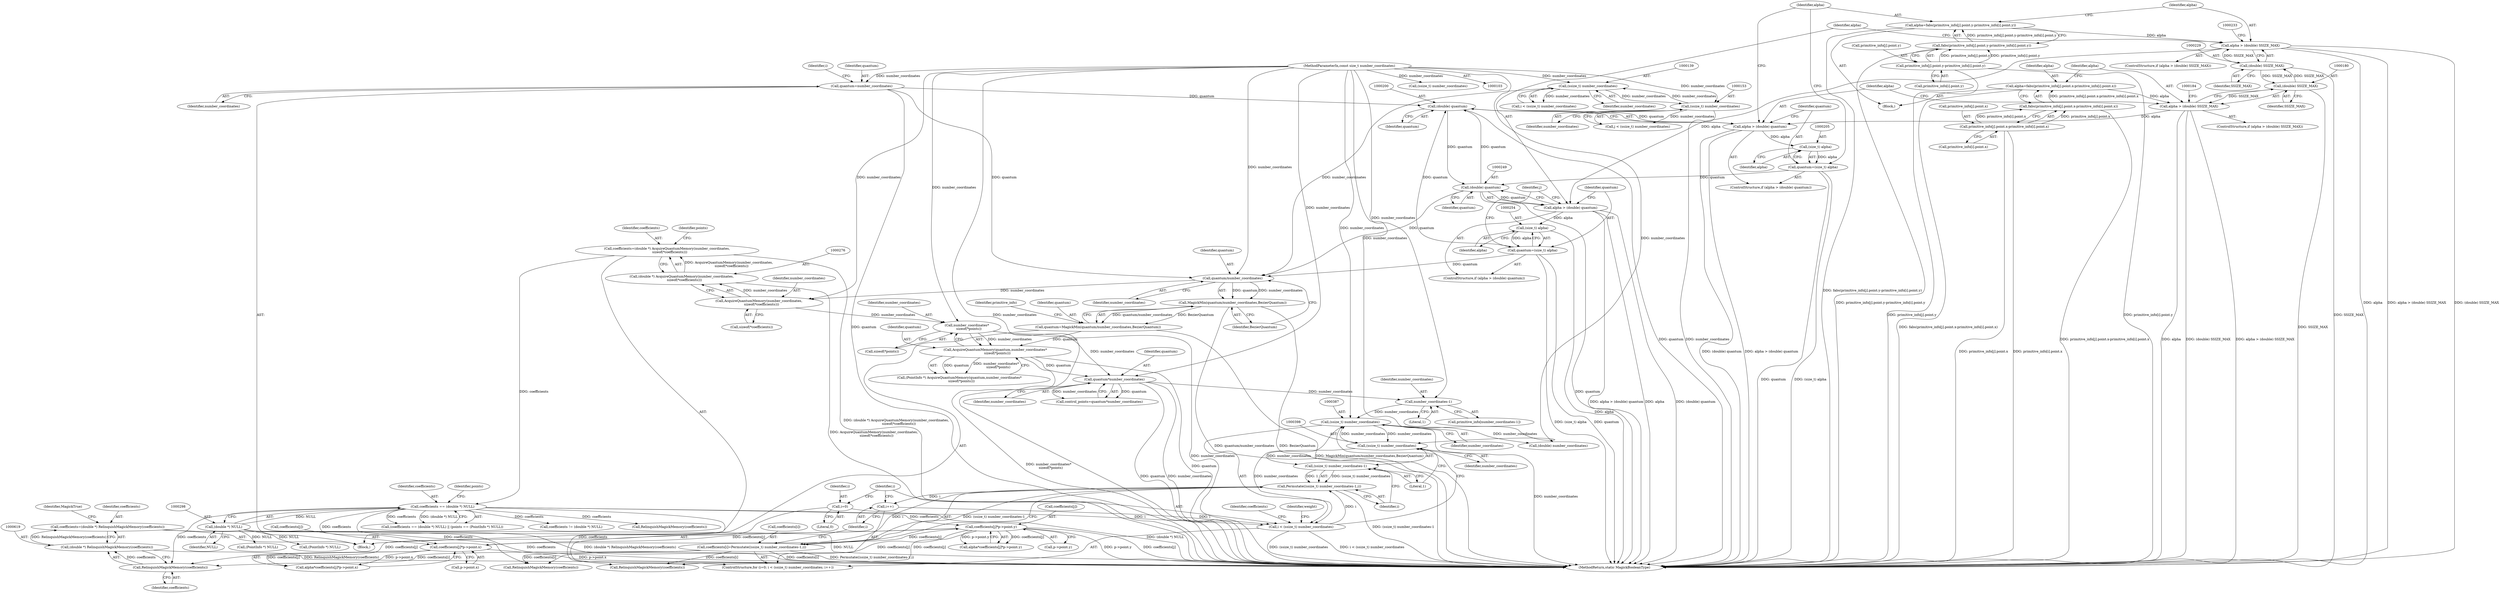 digraph "0_ImageMagick_ecf7c6b288e11e7e7f75387c5e9e93e423b98397@pointer" {
"1000616" [label="(Call,coefficients=(double *) RelinquishMagickMemory(coefficients))"];
"1000618" [label="(Call,(double *) RelinquishMagickMemory(coefficients))"];
"1000620" [label="(Call,RelinquishMagickMemory(coefficients))"];
"1000295" [label="(Call,coefficients == (double *) NULL)"];
"1000273" [label="(Call,coefficients=(double *) AcquireQuantumMemory(number_coordinates,\n     sizeof(*coefficients)))"];
"1000275" [label="(Call,(double *) AcquireQuantumMemory(number_coordinates,\n     sizeof(*coefficients)))"];
"1000277" [label="(Call,AcquireQuantumMemory(number_coordinates,\n     sizeof(*coefficients)))"];
"1000259" [label="(Call,quantum/number_coordinates)"];
"1000129" [label="(Call,quantum=number_coordinates)"];
"1000105" [label="(MethodParameterIn,const size_t number_coordinates)"];
"1000251" [label="(Call,quantum=(size_t) alpha)"];
"1000253" [label="(Call,(size_t) alpha)"];
"1000246" [label="(Call,alpha > (double) quantum)"];
"1000226" [label="(Call,alpha > (double) SSIZE_MAX)"];
"1000207" [label="(Call,alpha=fabs(primitive_info[j].point.y-primitive_info[i].point.y))"];
"1000209" [label="(Call,fabs(primitive_info[j].point.y-primitive_info[i].point.y))"];
"1000210" [label="(Call,primitive_info[j].point.y-primitive_info[i].point.y)"];
"1000228" [label="(Call,(double) SSIZE_MAX)"];
"1000179" [label="(Call,(double) SSIZE_MAX)"];
"1000248" [label="(Call,(double) quantum)"];
"1000199" [label="(Call,(double) quantum)"];
"1000202" [label="(Call,quantum=(size_t) alpha)"];
"1000204" [label="(Call,(size_t) alpha)"];
"1000197" [label="(Call,alpha > (double) quantum)"];
"1000177" [label="(Call,alpha > (double) SSIZE_MAX)"];
"1000158" [label="(Call,alpha=fabs(primitive_info[j].point.x-primitive_info[i].point.x))"];
"1000160" [label="(Call,fabs(primitive_info[j].point.x-primitive_info[i].point.x))"];
"1000161" [label="(Call,primitive_info[j].point.x-primitive_info[i].point.x)"];
"1000138" [label="(Call,(ssize_t) number_coordinates)"];
"1000152" [label="(Call,(ssize_t) number_coordinates)"];
"1000297" [label="(Call,(double *) NULL)"];
"1000391" [label="(Call,coefficients[i]=Permutate((ssize_t) number_coordinates-1,i))"];
"1000395" [label="(Call,Permutate((ssize_t) number_coordinates-1,i))"];
"1000396" [label="(Call,(ssize_t) number_coordinates-1)"];
"1000397" [label="(Call,(ssize_t) number_coordinates)"];
"1000386" [label="(Call,(ssize_t) number_coordinates)"];
"1000376" [label="(Call,number_coordinates-1)"];
"1000345" [label="(Call,quantum*number_coordinates)"];
"1000286" [label="(Call,AcquireQuantumMemory(quantum,number_coordinates*\n    sizeof(*points)))"];
"1000256" [label="(Call,quantum=MagickMin(quantum/number_coordinates,BezierQuantum))"];
"1000258" [label="(Call,MagickMin(quantum/number_coordinates,BezierQuantum))"];
"1000288" [label="(Call,number_coordinates*\n    sizeof(*points))"];
"1000384" [label="(Call,i < (ssize_t) number_coordinates)"];
"1000389" [label="(Call,i++)"];
"1000381" [label="(Call,i=0)"];
"1000476" [label="(Call,coefficients[j]*p->point.y)"];
"1000461" [label="(Call,coefficients[j]*p->point.x)"];
"1000283" [label="(Identifier,points)"];
"1000227" [label="(Identifier,alpha)"];
"1000204" [label="(Call,(size_t) alpha)"];
"1000465" [label="(Call,p->point.x)"];
"1000400" [label="(Literal,1)"];
"1000177" [label="(Call,alpha > (double) SSIZE_MAX)"];
"1000388" [label="(Identifier,number_coordinates)"];
"1000385" [label="(Identifier,i)"];
"1000226" [label="(Call,alpha > (double) SSIZE_MAX)"];
"1000275" [label="(Call,(double *) AcquireQuantumMemory(number_coordinates,\n     sizeof(*coefficients)))"];
"1000279" [label="(Call,sizeof(*coefficients))"];
"1000277" [label="(Call,AcquireQuantumMemory(number_coordinates,\n     sizeof(*coefficients)))"];
"1000134" [label="(Identifier,i)"];
"1000252" [label="(Identifier,quantum)"];
"1000367" [label="(Call,RelinquishMagickMemory(coefficients))"];
"1000623" [label="(Identifier,MagickTrue)"];
"1000203" [label="(Identifier,quantum)"];
"1000264" [label="(Identifier,primitive_info)"];
"1000399" [label="(Identifier,number_coordinates)"];
"1000386" [label="(Call,(ssize_t) number_coordinates)"];
"1000257" [label="(Identifier,quantum)"];
"1000250" [label="(Identifier,quantum)"];
"1000129" [label="(Call,quantum=number_coordinates)"];
"1000201" [label="(Identifier,quantum)"];
"1000302" [label="(Call,(PointInfo *) NULL)"];
"1000301" [label="(Identifier,points)"];
"1000260" [label="(Identifier,quantum)"];
"1000624" [label="(MethodReturn,static MagickBooleanType)"];
"1000297" [label="(Call,(double *) NULL)"];
"1000225" [label="(ControlStructure,if (alpha > (double) SSIZE_MAX))"];
"1000246" [label="(Call,alpha > (double) quantum)"];
"1000179" [label="(Call,(double) SSIZE_MAX)"];
"1000181" [label="(Identifier,SSIZE_MAX)"];
"1000131" [label="(Identifier,number_coordinates)"];
"1000199" [label="(Call,(double) quantum)"];
"1000209" [label="(Call,fabs(primitive_info[j].point.y-primitive_info[i].point.y))"];
"1000258" [label="(Call,MagickMin(quantum/number_coordinates,BezierQuantum))"];
"1000299" [label="(Identifier,NULL)"];
"1000564" [label="(Call,RelinquishMagickMemory(coefficients))"];
"1000480" [label="(Call,p->point.y)"];
"1000286" [label="(Call,AcquireQuantumMemory(quantum,number_coordinates*\n    sizeof(*points)))"];
"1000152" [label="(Call,(ssize_t) number_coordinates)"];
"1000253" [label="(Call,(size_t) alpha)"];
"1000381" [label="(Call,i=0)"];
"1000230" [label="(Identifier,SSIZE_MAX)"];
"1000439" [label="(Call,(double) number_coordinates)"];
"1000198" [label="(Identifier,alpha)"];
"1000261" [label="(Identifier,number_coordinates)"];
"1000159" [label="(Identifier,alpha)"];
"1000105" [label="(MethodParameterIn,const size_t number_coordinates)"];
"1000162" [label="(Call,primitive_info[j].point.x)"];
"1000140" [label="(Identifier,number_coordinates)"];
"1000138" [label="(Call,(ssize_t) number_coordinates)"];
"1000157" [label="(Block,)"];
"1000392" [label="(Call,coefficients[i])"];
"1000345" [label="(Call,quantum*number_coordinates)"];
"1000259" [label="(Call,quantum/number_coordinates)"];
"1000376" [label="(Call,number_coordinates-1)"];
"1000382" [label="(Identifier,i)"];
"1000384" [label="(Call,i < (ssize_t) number_coordinates)"];
"1000245" [label="(ControlStructure,if (alpha > (double) quantum))"];
"1000284" [label="(Call,(PointInfo *) AcquireQuantumMemory(quantum,number_coordinates*\n    sizeof(*points)))"];
"1000228" [label="(Call,(double) SSIZE_MAX)"];
"1000287" [label="(Identifier,quantum)"];
"1000154" [label="(Identifier,number_coordinates)"];
"1000396" [label="(Call,(ssize_t) number_coordinates-1)"];
"1000393" [label="(Identifier,coefficients)"];
"1000474" [label="(Call,alpha*coefficients[j]*p->point.y)"];
"1000169" [label="(Call,primitive_info[i].point.x)"];
"1000459" [label="(Call,alpha*coefficients[j]*p->point.x)"];
"1000161" [label="(Call,primitive_info[j].point.x-primitive_info[i].point.x)"];
"1000461" [label="(Call,coefficients[j]*p->point.x)"];
"1000476" [label="(Call,coefficients[j]*p->point.y)"];
"1000309" [label="(Call,(PointInfo *) NULL)"];
"1000343" [label="(Call,control_points=quantum*number_coordinates)"];
"1000383" [label="(Literal,0)"];
"1000380" [label="(ControlStructure,for (i=0; i < (ssize_t) number_coordinates; i++))"];
"1000377" [label="(Identifier,number_coordinates)"];
"1000211" [label="(Call,primitive_info[j].point.y)"];
"1000197" [label="(Call,alpha > (double) quantum)"];
"1000620" [label="(Call,RelinquishMagickMemory(coefficients))"];
"1000248" [label="(Call,(double) quantum)"];
"1000374" [label="(Call,primitive_info[number_coordinates-1])"];
"1000176" [label="(ControlStructure,if (alpha > (double) SSIZE_MAX))"];
"1000290" [label="(Call,sizeof(*points))"];
"1000158" [label="(Call,alpha=fabs(primitive_info[j].point.x-primitive_info[i].point.x))"];
"1000196" [label="(ControlStructure,if (alpha > (double) quantum))"];
"1000346" [label="(Identifier,quantum)"];
"1000538" [label="(Call,RelinquishMagickMemory(coefficients))"];
"1000617" [label="(Identifier,coefficients)"];
"1000401" [label="(Identifier,i)"];
"1000449" [label="(Call,(ssize_t) number_coordinates)"];
"1000207" [label="(Call,alpha=fabs(primitive_info[j].point.y-primitive_info[i].point.y))"];
"1000391" [label="(Call,coefficients[i]=Permutate((ssize_t) number_coordinates-1,i))"];
"1000262" [label="(Identifier,BezierQuantum)"];
"1000347" [label="(Identifier,number_coordinates)"];
"1000255" [label="(Identifier,alpha)"];
"1000294" [label="(Call,(coefficients == (double *) NULL) || (points == (PointInfo *) NULL))"];
"1000288" [label="(Call,number_coordinates*\n    sizeof(*points))"];
"1000378" [label="(Literal,1)"];
"1000156" [label="(Identifier,j)"];
"1000289" [label="(Identifier,number_coordinates)"];
"1000477" [label="(Call,coefficients[j])"];
"1000150" [label="(Call,j < (ssize_t) number_coordinates)"];
"1000218" [label="(Call,primitive_info[i].point.y)"];
"1000389" [label="(Call,i++)"];
"1000210" [label="(Call,primitive_info[j].point.y-primitive_info[i].point.y)"];
"1000295" [label="(Call,coefficients == (double *) NULL)"];
"1000390" [label="(Identifier,i)"];
"1000296" [label="(Identifier,coefficients)"];
"1000247" [label="(Identifier,alpha)"];
"1000251" [label="(Call,quantum=(size_t) alpha)"];
"1000256" [label="(Call,quantum=MagickMin(quantum/number_coordinates,BezierQuantum))"];
"1000395" [label="(Call,Permutate((ssize_t) number_coordinates-1,i))"];
"1000618" [label="(Call,(double *) RelinquishMagickMemory(coefficients))"];
"1000397" [label="(Call,(ssize_t) number_coordinates)"];
"1000130" [label="(Identifier,quantum)"];
"1000178" [label="(Identifier,alpha)"];
"1000621" [label="(Identifier,coefficients)"];
"1000106" [label="(Block,)"];
"1000273" [label="(Call,coefficients=(double *) AcquireQuantumMemory(number_coordinates,\n     sizeof(*coefficients)))"];
"1000616" [label="(Call,coefficients=(double *) RelinquishMagickMemory(coefficients))"];
"1000206" [label="(Identifier,alpha)"];
"1000319" [label="(Call,coefficients != (double *) NULL)"];
"1000208" [label="(Identifier,alpha)"];
"1000278" [label="(Identifier,number_coordinates)"];
"1000160" [label="(Call,fabs(primitive_info[j].point.x-primitive_info[i].point.x))"];
"1000462" [label="(Call,coefficients[j])"];
"1000202" [label="(Call,quantum=(size_t) alpha)"];
"1000403" [label="(Identifier,weight)"];
"1000274" [label="(Identifier,coefficients)"];
"1000136" [label="(Call,i < (ssize_t) number_coordinates)"];
"1000616" -> "1000106"  [label="AST: "];
"1000616" -> "1000618"  [label="CFG: "];
"1000617" -> "1000616"  [label="AST: "];
"1000618" -> "1000616"  [label="AST: "];
"1000623" -> "1000616"  [label="CFG: "];
"1000616" -> "1000624"  [label="DDG: (double *) RelinquishMagickMemory(coefficients)"];
"1000616" -> "1000624"  [label="DDG: coefficients"];
"1000618" -> "1000616"  [label="DDG: RelinquishMagickMemory(coefficients)"];
"1000618" -> "1000620"  [label="CFG: "];
"1000619" -> "1000618"  [label="AST: "];
"1000620" -> "1000618"  [label="AST: "];
"1000618" -> "1000624"  [label="DDG: RelinquishMagickMemory(coefficients)"];
"1000620" -> "1000618"  [label="DDG: coefficients"];
"1000620" -> "1000621"  [label="CFG: "];
"1000621" -> "1000620"  [label="AST: "];
"1000295" -> "1000620"  [label="DDG: coefficients"];
"1000391" -> "1000620"  [label="DDG: coefficients[i]"];
"1000476" -> "1000620"  [label="DDG: coefficients[j]"];
"1000295" -> "1000294"  [label="AST: "];
"1000295" -> "1000297"  [label="CFG: "];
"1000296" -> "1000295"  [label="AST: "];
"1000297" -> "1000295"  [label="AST: "];
"1000301" -> "1000295"  [label="CFG: "];
"1000294" -> "1000295"  [label="CFG: "];
"1000295" -> "1000624"  [label="DDG: (double *) NULL"];
"1000295" -> "1000294"  [label="DDG: coefficients"];
"1000295" -> "1000294"  [label="DDG: (double *) NULL"];
"1000273" -> "1000295"  [label="DDG: coefficients"];
"1000297" -> "1000295"  [label="DDG: NULL"];
"1000295" -> "1000319"  [label="DDG: coefficients"];
"1000295" -> "1000367"  [label="DDG: coefficients"];
"1000295" -> "1000461"  [label="DDG: coefficients"];
"1000295" -> "1000476"  [label="DDG: coefficients"];
"1000295" -> "1000538"  [label="DDG: coefficients"];
"1000295" -> "1000564"  [label="DDG: coefficients"];
"1000273" -> "1000106"  [label="AST: "];
"1000273" -> "1000275"  [label="CFG: "];
"1000274" -> "1000273"  [label="AST: "];
"1000275" -> "1000273"  [label="AST: "];
"1000283" -> "1000273"  [label="CFG: "];
"1000273" -> "1000624"  [label="DDG: (double *) AcquireQuantumMemory(number_coordinates,\n     sizeof(*coefficients))"];
"1000275" -> "1000273"  [label="DDG: AcquireQuantumMemory(number_coordinates,\n     sizeof(*coefficients))"];
"1000275" -> "1000277"  [label="CFG: "];
"1000276" -> "1000275"  [label="AST: "];
"1000277" -> "1000275"  [label="AST: "];
"1000275" -> "1000624"  [label="DDG: AcquireQuantumMemory(number_coordinates,\n     sizeof(*coefficients))"];
"1000277" -> "1000275"  [label="DDG: number_coordinates"];
"1000277" -> "1000279"  [label="CFG: "];
"1000278" -> "1000277"  [label="AST: "];
"1000279" -> "1000277"  [label="AST: "];
"1000259" -> "1000277"  [label="DDG: number_coordinates"];
"1000105" -> "1000277"  [label="DDG: number_coordinates"];
"1000277" -> "1000288"  [label="DDG: number_coordinates"];
"1000259" -> "1000258"  [label="AST: "];
"1000259" -> "1000261"  [label="CFG: "];
"1000260" -> "1000259"  [label="AST: "];
"1000261" -> "1000259"  [label="AST: "];
"1000262" -> "1000259"  [label="CFG: "];
"1000259" -> "1000258"  [label="DDG: quantum"];
"1000259" -> "1000258"  [label="DDG: number_coordinates"];
"1000129" -> "1000259"  [label="DDG: quantum"];
"1000251" -> "1000259"  [label="DDG: quantum"];
"1000248" -> "1000259"  [label="DDG: quantum"];
"1000138" -> "1000259"  [label="DDG: number_coordinates"];
"1000105" -> "1000259"  [label="DDG: number_coordinates"];
"1000129" -> "1000106"  [label="AST: "];
"1000129" -> "1000131"  [label="CFG: "];
"1000130" -> "1000129"  [label="AST: "];
"1000131" -> "1000129"  [label="AST: "];
"1000134" -> "1000129"  [label="CFG: "];
"1000129" -> "1000624"  [label="DDG: quantum"];
"1000105" -> "1000129"  [label="DDG: number_coordinates"];
"1000129" -> "1000199"  [label="DDG: quantum"];
"1000105" -> "1000103"  [label="AST: "];
"1000105" -> "1000624"  [label="DDG: number_coordinates"];
"1000105" -> "1000138"  [label="DDG: number_coordinates"];
"1000105" -> "1000152"  [label="DDG: number_coordinates"];
"1000105" -> "1000288"  [label="DDG: number_coordinates"];
"1000105" -> "1000345"  [label="DDG: number_coordinates"];
"1000105" -> "1000376"  [label="DDG: number_coordinates"];
"1000105" -> "1000386"  [label="DDG: number_coordinates"];
"1000105" -> "1000397"  [label="DDG: number_coordinates"];
"1000105" -> "1000439"  [label="DDG: number_coordinates"];
"1000105" -> "1000449"  [label="DDG: number_coordinates"];
"1000251" -> "1000245"  [label="AST: "];
"1000251" -> "1000253"  [label="CFG: "];
"1000252" -> "1000251"  [label="AST: "];
"1000253" -> "1000251"  [label="AST: "];
"1000156" -> "1000251"  [label="CFG: "];
"1000251" -> "1000624"  [label="DDG: (size_t) alpha"];
"1000251" -> "1000624"  [label="DDG: quantum"];
"1000251" -> "1000199"  [label="DDG: quantum"];
"1000253" -> "1000251"  [label="DDG: alpha"];
"1000253" -> "1000255"  [label="CFG: "];
"1000254" -> "1000253"  [label="AST: "];
"1000255" -> "1000253"  [label="AST: "];
"1000253" -> "1000624"  [label="DDG: alpha"];
"1000246" -> "1000253"  [label="DDG: alpha"];
"1000246" -> "1000245"  [label="AST: "];
"1000246" -> "1000248"  [label="CFG: "];
"1000247" -> "1000246"  [label="AST: "];
"1000248" -> "1000246"  [label="AST: "];
"1000252" -> "1000246"  [label="CFG: "];
"1000156" -> "1000246"  [label="CFG: "];
"1000246" -> "1000624"  [label="DDG: (double) quantum"];
"1000246" -> "1000624"  [label="DDG: alpha > (double) quantum"];
"1000246" -> "1000624"  [label="DDG: alpha"];
"1000226" -> "1000246"  [label="DDG: alpha"];
"1000248" -> "1000246"  [label="DDG: quantum"];
"1000226" -> "1000225"  [label="AST: "];
"1000226" -> "1000228"  [label="CFG: "];
"1000227" -> "1000226"  [label="AST: "];
"1000228" -> "1000226"  [label="AST: "];
"1000233" -> "1000226"  [label="CFG: "];
"1000247" -> "1000226"  [label="CFG: "];
"1000226" -> "1000624"  [label="DDG: alpha"];
"1000226" -> "1000624"  [label="DDG: alpha > (double) SSIZE_MAX"];
"1000226" -> "1000624"  [label="DDG: (double) SSIZE_MAX"];
"1000207" -> "1000226"  [label="DDG: alpha"];
"1000228" -> "1000226"  [label="DDG: SSIZE_MAX"];
"1000207" -> "1000157"  [label="AST: "];
"1000207" -> "1000209"  [label="CFG: "];
"1000208" -> "1000207"  [label="AST: "];
"1000209" -> "1000207"  [label="AST: "];
"1000227" -> "1000207"  [label="CFG: "];
"1000207" -> "1000624"  [label="DDG: fabs(primitive_info[j].point.y-primitive_info[i].point.y)"];
"1000209" -> "1000207"  [label="DDG: primitive_info[j].point.y-primitive_info[i].point.y"];
"1000209" -> "1000210"  [label="CFG: "];
"1000210" -> "1000209"  [label="AST: "];
"1000209" -> "1000624"  [label="DDG: primitive_info[j].point.y-primitive_info[i].point.y"];
"1000210" -> "1000209"  [label="DDG: primitive_info[j].point.y"];
"1000210" -> "1000209"  [label="DDG: primitive_info[i].point.y"];
"1000210" -> "1000218"  [label="CFG: "];
"1000211" -> "1000210"  [label="AST: "];
"1000218" -> "1000210"  [label="AST: "];
"1000210" -> "1000624"  [label="DDG: primitive_info[i].point.y"];
"1000210" -> "1000624"  [label="DDG: primitive_info[j].point.y"];
"1000228" -> "1000230"  [label="CFG: "];
"1000229" -> "1000228"  [label="AST: "];
"1000230" -> "1000228"  [label="AST: "];
"1000228" -> "1000624"  [label="DDG: SSIZE_MAX"];
"1000228" -> "1000179"  [label="DDG: SSIZE_MAX"];
"1000179" -> "1000228"  [label="DDG: SSIZE_MAX"];
"1000179" -> "1000177"  [label="AST: "];
"1000179" -> "1000181"  [label="CFG: "];
"1000180" -> "1000179"  [label="AST: "];
"1000181" -> "1000179"  [label="AST: "];
"1000177" -> "1000179"  [label="CFG: "];
"1000179" -> "1000624"  [label="DDG: SSIZE_MAX"];
"1000179" -> "1000177"  [label="DDG: SSIZE_MAX"];
"1000248" -> "1000250"  [label="CFG: "];
"1000249" -> "1000248"  [label="AST: "];
"1000250" -> "1000248"  [label="AST: "];
"1000248" -> "1000624"  [label="DDG: quantum"];
"1000248" -> "1000199"  [label="DDG: quantum"];
"1000199" -> "1000248"  [label="DDG: quantum"];
"1000202" -> "1000248"  [label="DDG: quantum"];
"1000199" -> "1000197"  [label="AST: "];
"1000199" -> "1000201"  [label="CFG: "];
"1000200" -> "1000199"  [label="AST: "];
"1000201" -> "1000199"  [label="AST: "];
"1000197" -> "1000199"  [label="CFG: "];
"1000199" -> "1000624"  [label="DDG: quantum"];
"1000199" -> "1000197"  [label="DDG: quantum"];
"1000202" -> "1000196"  [label="AST: "];
"1000202" -> "1000204"  [label="CFG: "];
"1000203" -> "1000202"  [label="AST: "];
"1000204" -> "1000202"  [label="AST: "];
"1000208" -> "1000202"  [label="CFG: "];
"1000202" -> "1000624"  [label="DDG: quantum"];
"1000202" -> "1000624"  [label="DDG: (size_t) alpha"];
"1000204" -> "1000202"  [label="DDG: alpha"];
"1000204" -> "1000206"  [label="CFG: "];
"1000205" -> "1000204"  [label="AST: "];
"1000206" -> "1000204"  [label="AST: "];
"1000197" -> "1000204"  [label="DDG: alpha"];
"1000197" -> "1000196"  [label="AST: "];
"1000198" -> "1000197"  [label="AST: "];
"1000203" -> "1000197"  [label="CFG: "];
"1000208" -> "1000197"  [label="CFG: "];
"1000197" -> "1000624"  [label="DDG: alpha > (double) quantum"];
"1000197" -> "1000624"  [label="DDG: (double) quantum"];
"1000177" -> "1000197"  [label="DDG: alpha"];
"1000177" -> "1000176"  [label="AST: "];
"1000178" -> "1000177"  [label="AST: "];
"1000184" -> "1000177"  [label="CFG: "];
"1000198" -> "1000177"  [label="CFG: "];
"1000177" -> "1000624"  [label="DDG: alpha"];
"1000177" -> "1000624"  [label="DDG: (double) SSIZE_MAX"];
"1000177" -> "1000624"  [label="DDG: alpha > (double) SSIZE_MAX"];
"1000158" -> "1000177"  [label="DDG: alpha"];
"1000158" -> "1000157"  [label="AST: "];
"1000158" -> "1000160"  [label="CFG: "];
"1000159" -> "1000158"  [label="AST: "];
"1000160" -> "1000158"  [label="AST: "];
"1000178" -> "1000158"  [label="CFG: "];
"1000158" -> "1000624"  [label="DDG: fabs(primitive_info[j].point.x-primitive_info[i].point.x)"];
"1000160" -> "1000158"  [label="DDG: primitive_info[j].point.x-primitive_info[i].point.x"];
"1000160" -> "1000161"  [label="CFG: "];
"1000161" -> "1000160"  [label="AST: "];
"1000160" -> "1000624"  [label="DDG: primitive_info[j].point.x-primitive_info[i].point.x"];
"1000161" -> "1000160"  [label="DDG: primitive_info[j].point.x"];
"1000161" -> "1000160"  [label="DDG: primitive_info[i].point.x"];
"1000161" -> "1000169"  [label="CFG: "];
"1000162" -> "1000161"  [label="AST: "];
"1000169" -> "1000161"  [label="AST: "];
"1000161" -> "1000624"  [label="DDG: primitive_info[i].point.x"];
"1000161" -> "1000624"  [label="DDG: primitive_info[j].point.x"];
"1000138" -> "1000136"  [label="AST: "];
"1000138" -> "1000140"  [label="CFG: "];
"1000139" -> "1000138"  [label="AST: "];
"1000140" -> "1000138"  [label="AST: "];
"1000136" -> "1000138"  [label="CFG: "];
"1000138" -> "1000136"  [label="DDG: number_coordinates"];
"1000152" -> "1000138"  [label="DDG: number_coordinates"];
"1000138" -> "1000152"  [label="DDG: number_coordinates"];
"1000152" -> "1000150"  [label="AST: "];
"1000152" -> "1000154"  [label="CFG: "];
"1000153" -> "1000152"  [label="AST: "];
"1000154" -> "1000152"  [label="AST: "];
"1000150" -> "1000152"  [label="CFG: "];
"1000152" -> "1000624"  [label="DDG: number_coordinates"];
"1000152" -> "1000150"  [label="DDG: number_coordinates"];
"1000297" -> "1000299"  [label="CFG: "];
"1000298" -> "1000297"  [label="AST: "];
"1000299" -> "1000297"  [label="AST: "];
"1000297" -> "1000624"  [label="DDG: NULL"];
"1000297" -> "1000302"  [label="DDG: NULL"];
"1000297" -> "1000309"  [label="DDG: NULL"];
"1000391" -> "1000380"  [label="AST: "];
"1000391" -> "1000395"  [label="CFG: "];
"1000392" -> "1000391"  [label="AST: "];
"1000395" -> "1000391"  [label="AST: "];
"1000390" -> "1000391"  [label="CFG: "];
"1000391" -> "1000624"  [label="DDG: coefficients[i]"];
"1000391" -> "1000624"  [label="DDG: Permutate((ssize_t) number_coordinates-1,i)"];
"1000395" -> "1000391"  [label="DDG: (ssize_t) number_coordinates-1"];
"1000395" -> "1000391"  [label="DDG: i"];
"1000391" -> "1000538"  [label="DDG: coefficients[i]"];
"1000391" -> "1000564"  [label="DDG: coefficients[i]"];
"1000395" -> "1000401"  [label="CFG: "];
"1000396" -> "1000395"  [label="AST: "];
"1000401" -> "1000395"  [label="AST: "];
"1000395" -> "1000624"  [label="DDG: (ssize_t) number_coordinates-1"];
"1000395" -> "1000389"  [label="DDG: i"];
"1000396" -> "1000395"  [label="DDG: (ssize_t) number_coordinates"];
"1000396" -> "1000395"  [label="DDG: 1"];
"1000384" -> "1000395"  [label="DDG: i"];
"1000396" -> "1000400"  [label="CFG: "];
"1000397" -> "1000396"  [label="AST: "];
"1000400" -> "1000396"  [label="AST: "];
"1000401" -> "1000396"  [label="CFG: "];
"1000397" -> "1000396"  [label="DDG: number_coordinates"];
"1000397" -> "1000399"  [label="CFG: "];
"1000398" -> "1000397"  [label="AST: "];
"1000399" -> "1000397"  [label="AST: "];
"1000400" -> "1000397"  [label="CFG: "];
"1000397" -> "1000386"  [label="DDG: number_coordinates"];
"1000386" -> "1000397"  [label="DDG: number_coordinates"];
"1000386" -> "1000384"  [label="AST: "];
"1000386" -> "1000388"  [label="CFG: "];
"1000387" -> "1000386"  [label="AST: "];
"1000388" -> "1000386"  [label="AST: "];
"1000384" -> "1000386"  [label="CFG: "];
"1000386" -> "1000624"  [label="DDG: number_coordinates"];
"1000386" -> "1000384"  [label="DDG: number_coordinates"];
"1000376" -> "1000386"  [label="DDG: number_coordinates"];
"1000386" -> "1000439"  [label="DDG: number_coordinates"];
"1000376" -> "1000374"  [label="AST: "];
"1000376" -> "1000378"  [label="CFG: "];
"1000377" -> "1000376"  [label="AST: "];
"1000378" -> "1000376"  [label="AST: "];
"1000374" -> "1000376"  [label="CFG: "];
"1000345" -> "1000376"  [label="DDG: number_coordinates"];
"1000345" -> "1000343"  [label="AST: "];
"1000345" -> "1000347"  [label="CFG: "];
"1000346" -> "1000345"  [label="AST: "];
"1000347" -> "1000345"  [label="AST: "];
"1000343" -> "1000345"  [label="CFG: "];
"1000345" -> "1000624"  [label="DDG: number_coordinates"];
"1000345" -> "1000624"  [label="DDG: quantum"];
"1000345" -> "1000343"  [label="DDG: quantum"];
"1000345" -> "1000343"  [label="DDG: number_coordinates"];
"1000286" -> "1000345"  [label="DDG: quantum"];
"1000288" -> "1000345"  [label="DDG: number_coordinates"];
"1000286" -> "1000284"  [label="AST: "];
"1000286" -> "1000288"  [label="CFG: "];
"1000287" -> "1000286"  [label="AST: "];
"1000288" -> "1000286"  [label="AST: "];
"1000284" -> "1000286"  [label="CFG: "];
"1000286" -> "1000624"  [label="DDG: quantum"];
"1000286" -> "1000624"  [label="DDG: number_coordinates*\n    sizeof(*points)"];
"1000286" -> "1000284"  [label="DDG: quantum"];
"1000286" -> "1000284"  [label="DDG: number_coordinates*\n    sizeof(*points)"];
"1000256" -> "1000286"  [label="DDG: quantum"];
"1000288" -> "1000286"  [label="DDG: number_coordinates"];
"1000256" -> "1000106"  [label="AST: "];
"1000256" -> "1000258"  [label="CFG: "];
"1000257" -> "1000256"  [label="AST: "];
"1000258" -> "1000256"  [label="AST: "];
"1000264" -> "1000256"  [label="CFG: "];
"1000256" -> "1000624"  [label="DDG: MagickMin(quantum/number_coordinates,BezierQuantum)"];
"1000258" -> "1000256"  [label="DDG: quantum/number_coordinates"];
"1000258" -> "1000256"  [label="DDG: BezierQuantum"];
"1000258" -> "1000262"  [label="CFG: "];
"1000262" -> "1000258"  [label="AST: "];
"1000258" -> "1000624"  [label="DDG: quantum/number_coordinates"];
"1000258" -> "1000624"  [label="DDG: BezierQuantum"];
"1000288" -> "1000290"  [label="CFG: "];
"1000289" -> "1000288"  [label="AST: "];
"1000290" -> "1000288"  [label="AST: "];
"1000288" -> "1000624"  [label="DDG: number_coordinates"];
"1000384" -> "1000380"  [label="AST: "];
"1000385" -> "1000384"  [label="AST: "];
"1000393" -> "1000384"  [label="CFG: "];
"1000403" -> "1000384"  [label="CFG: "];
"1000384" -> "1000624"  [label="DDG: i < (ssize_t) number_coordinates"];
"1000384" -> "1000624"  [label="DDG: (ssize_t) number_coordinates"];
"1000389" -> "1000384"  [label="DDG: i"];
"1000381" -> "1000384"  [label="DDG: i"];
"1000389" -> "1000380"  [label="AST: "];
"1000389" -> "1000390"  [label="CFG: "];
"1000390" -> "1000389"  [label="AST: "];
"1000385" -> "1000389"  [label="CFG: "];
"1000381" -> "1000380"  [label="AST: "];
"1000381" -> "1000383"  [label="CFG: "];
"1000382" -> "1000381"  [label="AST: "];
"1000383" -> "1000381"  [label="AST: "];
"1000385" -> "1000381"  [label="CFG: "];
"1000476" -> "1000474"  [label="AST: "];
"1000476" -> "1000480"  [label="CFG: "];
"1000477" -> "1000476"  [label="AST: "];
"1000480" -> "1000476"  [label="AST: "];
"1000474" -> "1000476"  [label="CFG: "];
"1000476" -> "1000624"  [label="DDG: coefficients[j]"];
"1000476" -> "1000624"  [label="DDG: p->point.y"];
"1000476" -> "1000461"  [label="DDG: coefficients[j]"];
"1000476" -> "1000474"  [label="DDG: coefficients[j]"];
"1000476" -> "1000474"  [label="DDG: p->point.y"];
"1000461" -> "1000476"  [label="DDG: coefficients[j]"];
"1000476" -> "1000538"  [label="DDG: coefficients[j]"];
"1000476" -> "1000564"  [label="DDG: coefficients[j]"];
"1000461" -> "1000459"  [label="AST: "];
"1000461" -> "1000465"  [label="CFG: "];
"1000462" -> "1000461"  [label="AST: "];
"1000465" -> "1000461"  [label="AST: "];
"1000459" -> "1000461"  [label="CFG: "];
"1000461" -> "1000624"  [label="DDG: p->point.x"];
"1000461" -> "1000459"  [label="DDG: coefficients[j]"];
"1000461" -> "1000459"  [label="DDG: p->point.x"];
}
